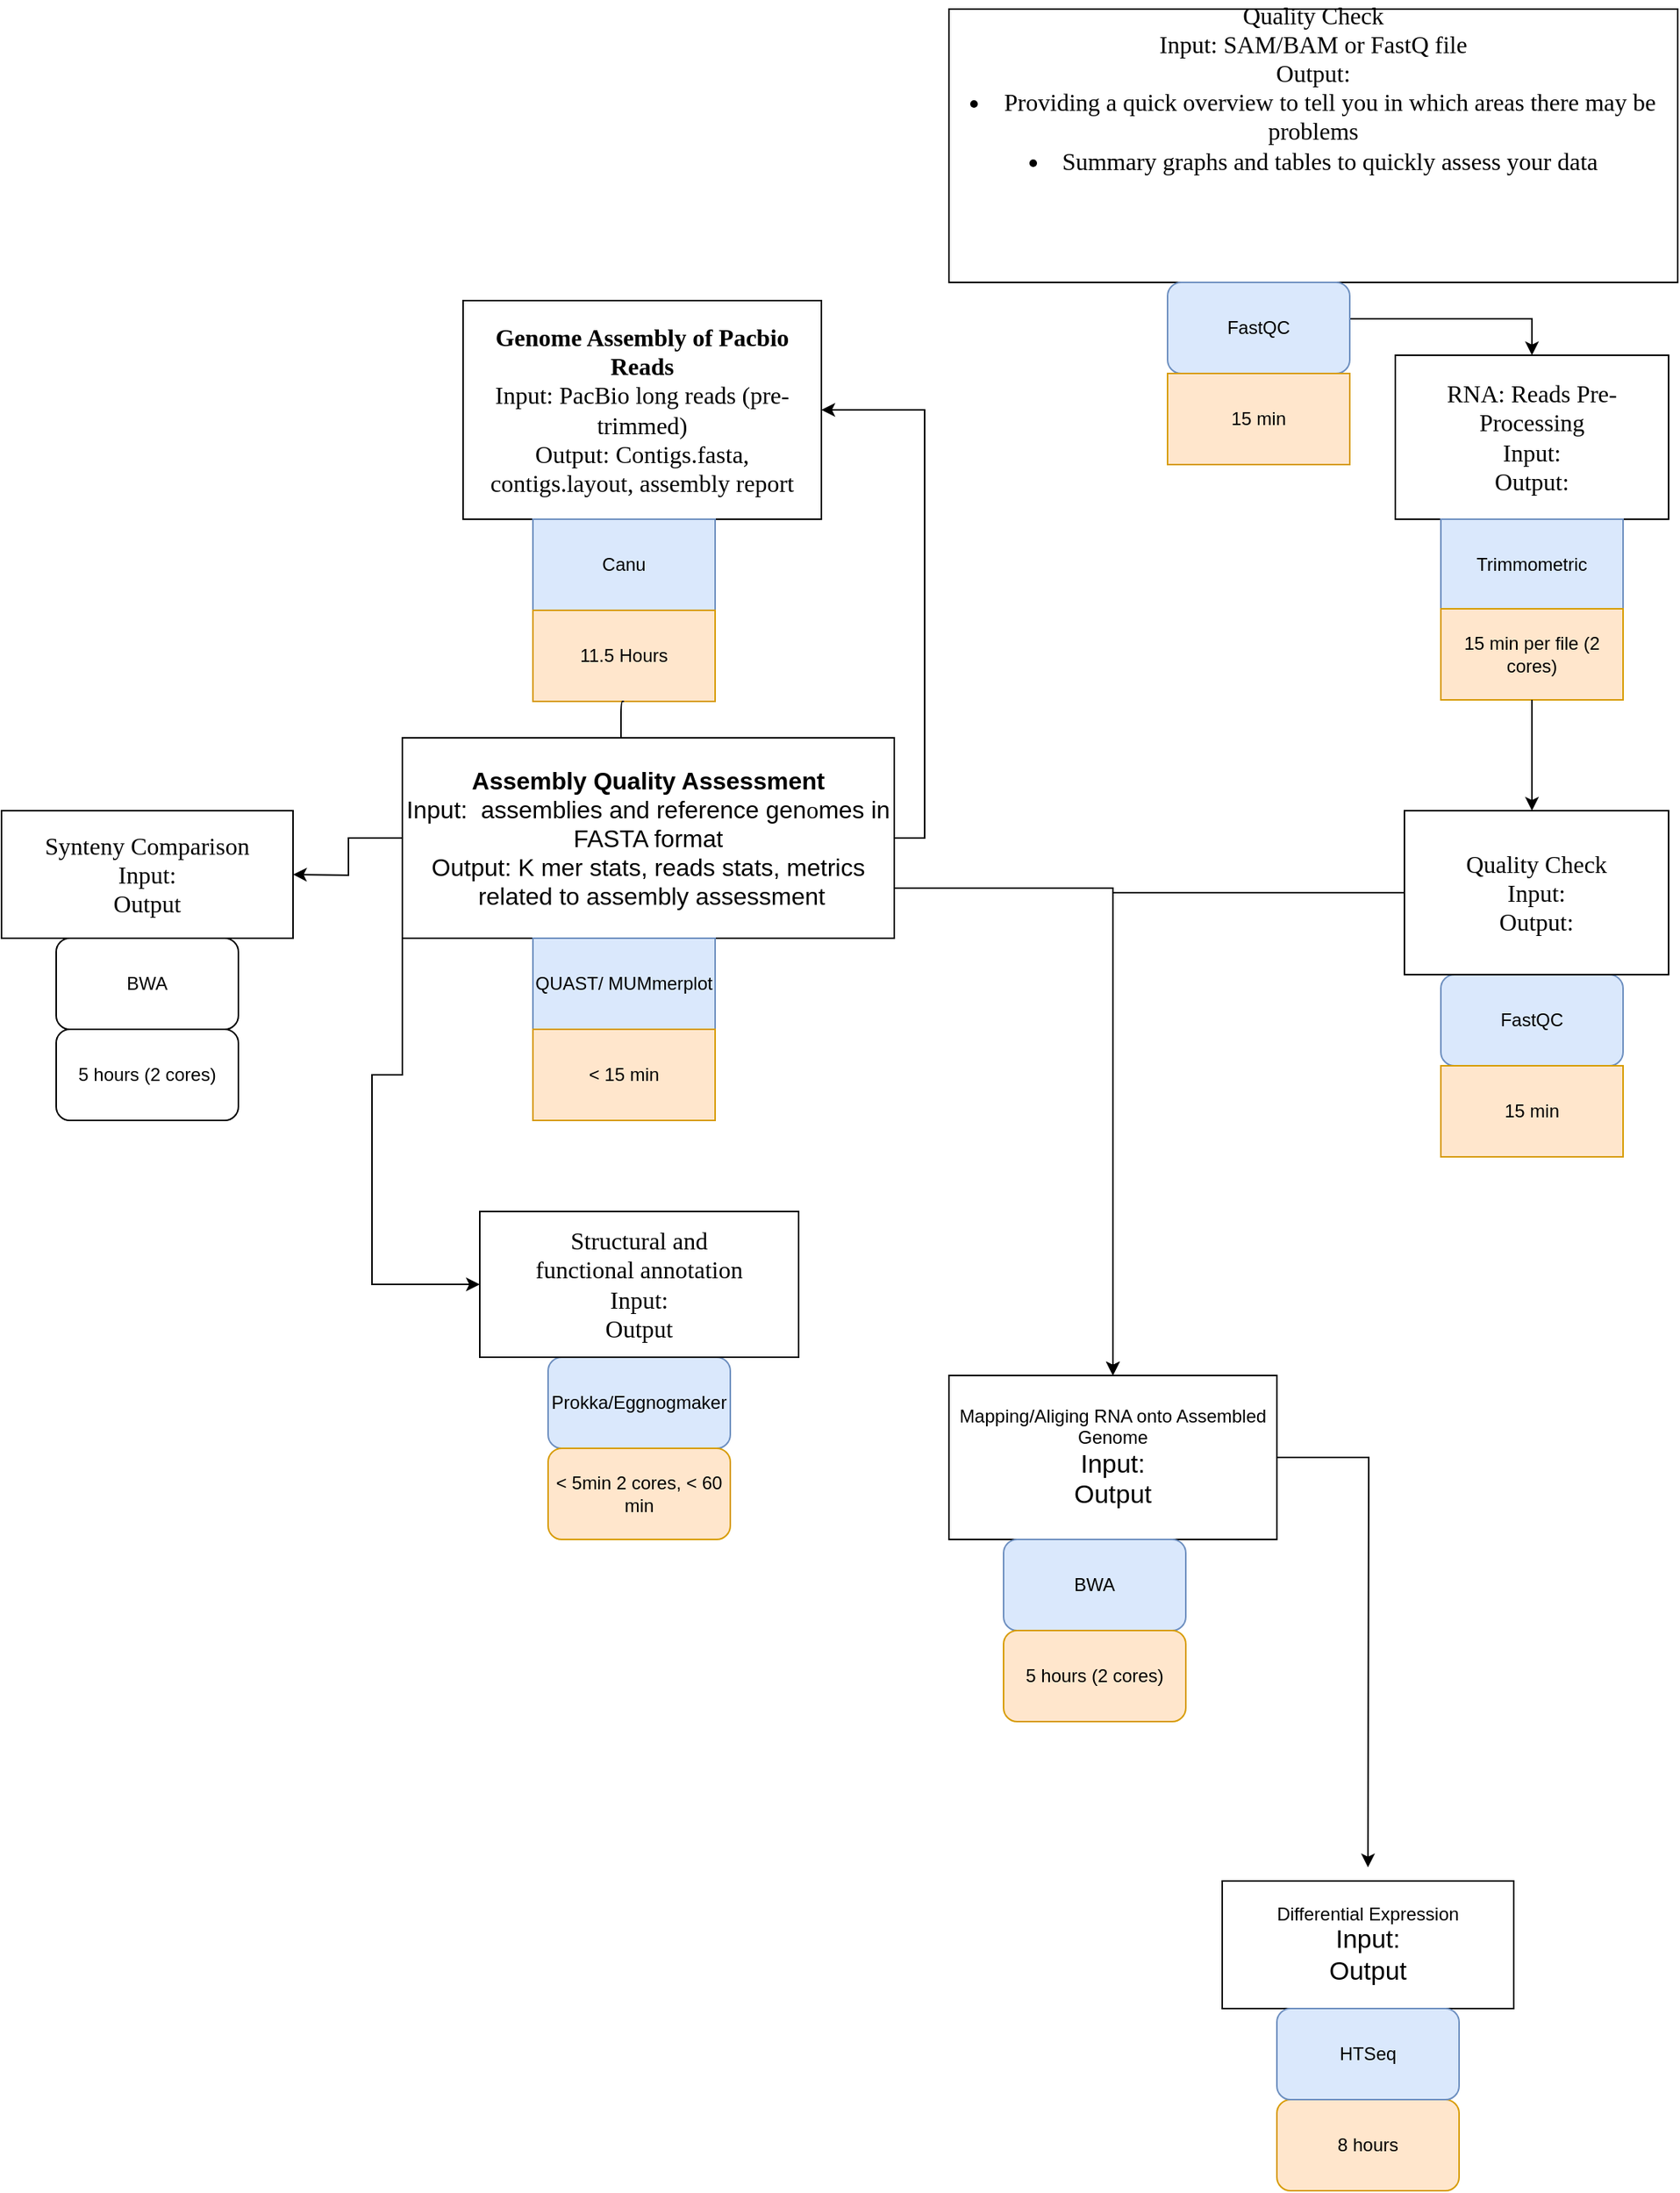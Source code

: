 <mxfile version="15.2.7" type="github">
  <diagram name="Page-1" id="edf60f1a-56cd-e834-aa8a-f176f3a09ee4">
    <mxGraphModel dx="2051" dy="1656" grid="1" gridSize="12" guides="1" tooltips="1" connect="1" arrows="1" fold="1" page="1" pageScale="1" pageWidth="1100" pageHeight="850" background="none" math="0" shadow="0">
      <root>
        <mxCell id="0" />
        <mxCell id="1" parent="0" />
        <mxCell id="r9l6ygumFsfBTqQ8MOW--1" value="&lt;div style=&quot;font-size: 16px&quot;&gt;&lt;b&gt;&lt;font style=&quot;font-size: 16px&quot;&gt;Genome Assembly of Pacbio Reads&lt;/font&gt;&lt;/b&gt;&lt;/div&gt;&lt;div style=&quot;font-size: 16px&quot;&gt;&lt;font style=&quot;font-size: 16px&quot;&gt;Input: PacBio long reads (pre-trimmed)&lt;br style=&quot;font-size: 16px&quot;&gt;&lt;/font&gt;&lt;/div&gt;&lt;div style=&quot;font-size: 16px&quot;&gt;&lt;font style=&quot;font-size: 16px&quot;&gt;Output: Contigs.fasta, contigs.layout, assembly report&lt;br style=&quot;font-size: 16px&quot;&gt;&lt;/font&gt;&lt;/div&gt;" style="rounded=0;whiteSpace=wrap;html=1;fontSize=16;fontFamily=Times New Roman;" vertex="1" parent="1">
          <mxGeometry x="136" y="192" width="236" height="144" as="geometry" />
        </mxCell>
        <mxCell id="r9l6ygumFsfBTqQ8MOW--2" value="Canu" style="rounded=0;whiteSpace=wrap;html=1;fillColor=#dae8fc;strokeColor=#6c8ebf;" vertex="1" parent="1">
          <mxGeometry x="182" y="336" width="120" height="60" as="geometry" />
        </mxCell>
        <mxCell id="r9l6ygumFsfBTqQ8MOW--3" value="11.5 Hours" style="rounded=0;whiteSpace=wrap;html=1;fillColor=#ffe6cc;strokeColor=#d79b00;" vertex="1" parent="1">
          <mxGeometry x="182" y="396" width="120" height="60" as="geometry" />
        </mxCell>
        <mxCell id="r9l6ygumFsfBTqQ8MOW--4" value="&lt;div style=&quot;font-size: 16px;&quot;&gt;RNA: Reads Pre-Processing&lt;/div&gt;&lt;div style=&quot;font-size: 16px;&quot;&gt;Input:&lt;/div&gt;&lt;div style=&quot;font-size: 16px;&quot;&gt;Output:&lt;br style=&quot;font-size: 16px;&quot;&gt;&lt;/div&gt;" style="rounded=0;whiteSpace=wrap;html=1;fontSize=16;fontFamily=Times New Roman;" vertex="1" parent="1">
          <mxGeometry x="750" y="228" width="180" height="108" as="geometry" />
        </mxCell>
        <mxCell id="r9l6ygumFsfBTqQ8MOW--5" value="Trimmometric" style="rounded=0;whiteSpace=wrap;html=1;fillColor=#dae8fc;strokeColor=#6c8ebf;" vertex="1" parent="1">
          <mxGeometry x="780" y="336" width="120" height="60" as="geometry" />
        </mxCell>
        <mxCell id="r9l6ygumFsfBTqQ8MOW--6" value="15 min per file (2 cores)" style="rounded=0;whiteSpace=wrap;html=1;fillColor=#ffe6cc;strokeColor=#d79b00;" vertex="1" parent="1">
          <mxGeometry x="780" y="395" width="120" height="60" as="geometry" />
        </mxCell>
        <mxCell id="r9l6ygumFsfBTqQ8MOW--11" value="" style="endArrow=classic;html=1;exitX=0.5;exitY=1;exitDx=0;exitDy=0;" edge="1" parent="1" source="r9l6ygumFsfBTqQ8MOW--3">
          <mxGeometry width="50" height="50" relative="1" as="geometry">
            <mxPoint x="240" y="480" as="sourcePoint" />
            <mxPoint x="240" y="528" as="targetPoint" />
            <Array as="points">
              <mxPoint x="240" y="456" />
            </Array>
          </mxGeometry>
        </mxCell>
        <mxCell id="r9l6ygumFsfBTqQ8MOW--13" value="" style="endArrow=classic;html=1;exitX=0.5;exitY=1;exitDx=0;exitDy=0;" edge="1" parent="1" source="r9l6ygumFsfBTqQ8MOW--6">
          <mxGeometry width="50" height="50" relative="1" as="geometry">
            <mxPoint x="768" y="554" as="sourcePoint" />
            <mxPoint x="840" y="528" as="targetPoint" />
          </mxGeometry>
        </mxCell>
        <mxCell id="r9l6ygumFsfBTqQ8MOW--17" style="edgeStyle=orthogonalEdgeStyle;rounded=0;orthogonalLoop=1;jettySize=auto;html=1;exitX=1;exitY=0.5;exitDx=0;exitDy=0;entryX=1;entryY=0.5;entryDx=0;entryDy=0;" edge="1" parent="1" source="r9l6ygumFsfBTqQ8MOW--14" target="r9l6ygumFsfBTqQ8MOW--1">
          <mxGeometry relative="1" as="geometry" />
        </mxCell>
        <mxCell id="r9l6ygumFsfBTqQ8MOW--23" style="edgeStyle=orthogonalEdgeStyle;rounded=0;orthogonalLoop=1;jettySize=auto;html=1;exitX=0;exitY=0.5;exitDx=0;exitDy=0;" edge="1" parent="1" source="r9l6ygumFsfBTqQ8MOW--14">
          <mxGeometry relative="1" as="geometry">
            <mxPoint x="24" y="570" as="targetPoint" />
          </mxGeometry>
        </mxCell>
        <mxCell id="r9l6ygumFsfBTqQ8MOW--40" style="edgeStyle=orthogonalEdgeStyle;rounded=0;orthogonalLoop=1;jettySize=auto;html=1;exitX=1;exitY=0.75;exitDx=0;exitDy=0;entryX=0.5;entryY=0;entryDx=0;entryDy=0;" edge="1" parent="1" source="r9l6ygumFsfBTqQ8MOW--14" target="r9l6ygumFsfBTqQ8MOW--42">
          <mxGeometry relative="1" as="geometry">
            <mxPoint x="528" y="948" as="targetPoint" />
          </mxGeometry>
        </mxCell>
        <mxCell id="r9l6ygumFsfBTqQ8MOW--66" style="edgeStyle=orthogonalEdgeStyle;rounded=0;orthogonalLoop=1;jettySize=auto;html=1;exitX=0;exitY=1;exitDx=0;exitDy=0;entryX=0;entryY=0.5;entryDx=0;entryDy=0;fontFamily=Times New Roman;fontSize=16;" edge="1" parent="1" source="r9l6ygumFsfBTqQ8MOW--14" target="r9l6ygumFsfBTqQ8MOW--20">
          <mxGeometry relative="1" as="geometry" />
        </mxCell>
        <mxCell id="r9l6ygumFsfBTqQ8MOW--14" value="&lt;div style=&quot;font-size: 16px&quot;&gt;&lt;b&gt;&lt;font style=&quot;font-size: 16px&quot;&gt;Assembly Quality Assessment&lt;/font&gt;&lt;/b&gt;&lt;div&gt;&lt;font style=&quot;font-size: 16px&quot;&gt;Input:&amp;nbsp; &lt;/font&gt;&lt;font style=&quot;font-size: 16px&quot;&gt;assemblies and reference gen&lt;font style=&quot;font-size: 16px&quot; face=&quot;Times New Roman&quot;&gt;o&lt;/font&gt;mes in FASTA format&lt;/font&gt;&lt;/div&gt;&lt;font style=&quot;font-size: 16px&quot;&gt;Output: K mer stats, reads stats, metrics&lt;br&gt;&lt;/font&gt;&lt;/div&gt;&lt;font style=&quot;font-size: 16px&quot;&gt;&amp;nbsp;related to assembly assessment&lt;/font&gt;" style="rounded=0;whiteSpace=wrap;html=1;" vertex="1" parent="1">
          <mxGeometry x="96" y="480" width="324" height="132" as="geometry" />
        </mxCell>
        <mxCell id="r9l6ygumFsfBTqQ8MOW--15" value="QUAST/ MUMmerplot" style="rounded=0;whiteSpace=wrap;html=1;fillColor=#dae8fc;strokeColor=#6c8ebf;" vertex="1" parent="1">
          <mxGeometry x="182" y="612" width="120" height="60" as="geometry" />
        </mxCell>
        <mxCell id="r9l6ygumFsfBTqQ8MOW--16" value="&amp;lt; 15 min " style="rounded=0;whiteSpace=wrap;html=1;fillColor=#ffe6cc;strokeColor=#d79b00;" vertex="1" parent="1">
          <mxGeometry x="182" y="672" width="120" height="60" as="geometry" />
        </mxCell>
        <mxCell id="r9l6ygumFsfBTqQ8MOW--21" value="Prokka/Eggnogmaker" style="rounded=1;whiteSpace=wrap;html=1;fillColor=#dae8fc;strokeColor=#6c8ebf;" vertex="1" parent="1">
          <mxGeometry x="192" y="888" width="120" height="60" as="geometry" />
        </mxCell>
        <mxCell id="r9l6ygumFsfBTqQ8MOW--22" value="&amp;lt; 5min 2 cores, &amp;lt; 60 min" style="rounded=1;whiteSpace=wrap;html=1;fillColor=#ffe6cc;strokeColor=#d79b00;" vertex="1" parent="1">
          <mxGeometry x="192" y="948" width="120" height="60" as="geometry" />
        </mxCell>
        <mxCell id="r9l6ygumFsfBTqQ8MOW--26" value="&lt;div style=&quot;font-size: 16px;&quot;&gt;Synteny Comparison&lt;br style=&quot;font-size: 16px;&quot;&gt;&lt;div style=&quot;font-size: 16px;&quot;&gt;&lt;font style=&quot;font-size: 16px;&quot;&gt;Input: &lt;br style=&quot;font-size: 16px;&quot;&gt;&lt;/font&gt;&lt;/div&gt;&lt;font style=&quot;font-size: 16px;&quot;&gt;Output&lt;/font&gt;&lt;/div&gt;" style="rounded=0;whiteSpace=wrap;html=1;fontFamily=Times New Roman;fontSize=16;" vertex="1" parent="1">
          <mxGeometry x="-168" y="528" width="192" height="84" as="geometry" />
        </mxCell>
        <mxCell id="r9l6ygumFsfBTqQ8MOW--29" value="BWA" style="rounded=1;whiteSpace=wrap;html=1;" vertex="1" parent="1">
          <mxGeometry x="-132" y="612" width="120" height="60" as="geometry" />
        </mxCell>
        <mxCell id="r9l6ygumFsfBTqQ8MOW--30" value="5 hours (2 cores)" style="rounded=1;whiteSpace=wrap;html=1;" vertex="1" parent="1">
          <mxGeometry x="-132" y="672" width="120" height="60" as="geometry" />
        </mxCell>
        <mxCell id="r9l6ygumFsfBTqQ8MOW--36" style="edgeStyle=orthogonalEdgeStyle;rounded=0;orthogonalLoop=1;jettySize=auto;html=1;entryX=0.5;entryY=0;entryDx=0;entryDy=0;" edge="1" parent="1" source="r9l6ygumFsfBTqQ8MOW--33" target="r9l6ygumFsfBTqQ8MOW--4">
          <mxGeometry relative="1" as="geometry" />
        </mxCell>
        <mxCell id="r9l6ygumFsfBTqQ8MOW--33" value="Quality Check&lt;br style=&quot;font-size: 16px&quot;&gt;&lt;div style=&quot;font-size: 16px&quot;&gt;Input: SAM/BAM or FastQ file&lt;br&gt;&lt;/div&gt;&lt;div style=&quot;font-size: 16px&quot;&gt;Output: &lt;br&gt;&lt;li&gt;Providing a quick overview to tell you in which areas there may be problems&lt;/li&gt;&lt;li&gt;Summary graphs and tables to quickly assess your data&lt;/li&gt;&lt;br&gt;&lt;br&gt;	&lt;br&gt;&lt;br&gt;	&lt;/div&gt;" style="rounded=0;whiteSpace=wrap;html=1;fontSize=16;fontFamily=Times New Roman;" vertex="1" parent="1">
          <mxGeometry x="456" width="480" height="180" as="geometry" />
        </mxCell>
        <mxCell id="r9l6ygumFsfBTqQ8MOW--34" value="FastQC" style="rounded=1;whiteSpace=wrap;html=1;fillColor=#dae8fc;strokeColor=#6c8ebf;" vertex="1" parent="1">
          <mxGeometry x="600" y="180" width="120" height="60" as="geometry" />
        </mxCell>
        <mxCell id="r9l6ygumFsfBTqQ8MOW--35" value="15 min" style="rounded=0;whiteSpace=wrap;html=1;fillColor=#ffe6cc;strokeColor=#d79b00;" vertex="1" parent="1">
          <mxGeometry x="600" y="240" width="120" height="60" as="geometry" />
        </mxCell>
        <mxCell id="r9l6ygumFsfBTqQ8MOW--37" value="FastQC" style="rounded=1;whiteSpace=wrap;html=1;fillColor=#dae8fc;strokeColor=#6c8ebf;" vertex="1" parent="1">
          <mxGeometry x="780" y="636" width="120" height="60" as="geometry" />
        </mxCell>
        <mxCell id="r9l6ygumFsfBTqQ8MOW--38" value="15 min" style="rounded=0;whiteSpace=wrap;html=1;fillColor=#ffe6cc;strokeColor=#d79b00;" vertex="1" parent="1">
          <mxGeometry x="780" y="696" width="120" height="60" as="geometry" />
        </mxCell>
        <mxCell id="r9l6ygumFsfBTqQ8MOW--41" style="edgeStyle=orthogonalEdgeStyle;rounded=0;orthogonalLoop=1;jettySize=auto;html=1;exitX=0;exitY=0.5;exitDx=0;exitDy=0;" edge="1" parent="1" source="r9l6ygumFsfBTqQ8MOW--39" target="r9l6ygumFsfBTqQ8MOW--42">
          <mxGeometry relative="1" as="geometry">
            <mxPoint x="588" y="948" as="targetPoint" />
          </mxGeometry>
        </mxCell>
        <mxCell id="r9l6ygumFsfBTqQ8MOW--39" value="Quality Check&lt;br style=&quot;font-size: 16px;&quot;&gt;&lt;div style=&quot;font-size: 16px;&quot;&gt;Input:&lt;/div&gt;&lt;div style=&quot;font-size: 16px;&quot;&gt;Output:&lt;br style=&quot;font-size: 16px;&quot;&gt;&lt;/div&gt;" style="rounded=0;whiteSpace=wrap;html=1;fontFamily=Times New Roman;fontSize=16;" vertex="1" parent="1">
          <mxGeometry x="756" y="528" width="174" height="108" as="geometry" />
        </mxCell>
        <mxCell id="r9l6ygumFsfBTqQ8MOW--45" style="edgeStyle=orthogonalEdgeStyle;rounded=0;orthogonalLoop=1;jettySize=auto;html=1;exitX=1;exitY=0.5;exitDx=0;exitDy=0;" edge="1" parent="1" source="r9l6ygumFsfBTqQ8MOW--42">
          <mxGeometry relative="1" as="geometry">
            <mxPoint x="732" y="1224.0" as="targetPoint" />
          </mxGeometry>
        </mxCell>
        <mxCell id="r9l6ygumFsfBTqQ8MOW--42" value="&lt;div&gt;Mapping/Aliging RNA onto Assembled Genome&lt;/div&gt;&lt;div&gt;&lt;div&gt;&lt;font style=&quot;font-size: 17px&quot;&gt;Input: &lt;br&gt;&lt;/font&gt;&lt;/div&gt;&lt;font style=&quot;font-size: 17px&quot;&gt;Output&lt;/font&gt;&lt;/div&gt;" style="rounded=0;whiteSpace=wrap;html=1;" vertex="1" parent="1">
          <mxGeometry x="456" y="900" width="216" height="108" as="geometry" />
        </mxCell>
        <mxCell id="r9l6ygumFsfBTqQ8MOW--43" value="BWA" style="rounded=1;whiteSpace=wrap;html=1;fillColor=#dae8fc;strokeColor=#6c8ebf;" vertex="1" parent="1">
          <mxGeometry x="492" y="1008" width="120" height="60" as="geometry" />
        </mxCell>
        <mxCell id="r9l6ygumFsfBTqQ8MOW--44" value="5 hours (2 cores)" style="rounded=1;whiteSpace=wrap;html=1;fillColor=#ffe6cc;strokeColor=#d79b00;" vertex="1" parent="1">
          <mxGeometry x="492" y="1068" width="120" height="60" as="geometry" />
        </mxCell>
        <mxCell id="r9l6ygumFsfBTqQ8MOW--46" value="&lt;div&gt;Differential Expression&lt;br&gt;&lt;div&gt;&lt;font style=&quot;font-size: 17px&quot;&gt;Input: &lt;br&gt;&lt;/font&gt;&lt;/div&gt;&lt;font style=&quot;font-size: 17px&quot;&gt;Output&lt;/font&gt;&lt;/div&gt;" style="rounded=0;whiteSpace=wrap;html=1;" vertex="1" parent="1">
          <mxGeometry x="636" y="1233" width="192" height="84" as="geometry" />
        </mxCell>
        <mxCell id="r9l6ygumFsfBTqQ8MOW--48" value="8 hours" style="rounded=1;whiteSpace=wrap;html=1;fillColor=#ffe6cc;strokeColor=#d79b00;" vertex="1" parent="1">
          <mxGeometry x="672" y="1377" width="120" height="60" as="geometry" />
        </mxCell>
        <mxCell id="r9l6ygumFsfBTqQ8MOW--49" value="HTSeq" style="rounded=1;whiteSpace=wrap;html=1;fillColor=#dae8fc;strokeColor=#6c8ebf;" vertex="1" parent="1">
          <mxGeometry x="672" y="1317" width="120" height="60" as="geometry" />
        </mxCell>
        <mxCell id="r9l6ygumFsfBTqQ8MOW--20" value="&lt;div style=&quot;font-size: 16px&quot;&gt;&lt;font face=&quot;Times New Roman&quot;&gt;&lt;br style=&quot;font-size: 16px&quot;&gt;&lt;br style=&quot;font-size: 16px&quot;&gt;&lt;br style=&quot;font-size: 16px&quot;&gt;&lt;br style=&quot;font-size: 16px&quot;&gt;&lt;br style=&quot;font-size: 16px&quot;&gt;&amp;nbsp;&lt;br style=&quot;font-size: 16px&quot;&gt;&lt;br style=&quot;font-size: 16px&quot;&gt;&lt;br style=&quot;font-size: 16px&quot;&gt;&lt;br style=&quot;font-size: 16px&quot;&gt;&lt;br style=&quot;font-size: 16px&quot;&gt;&lt;br style=&quot;font-size: 16px&quot;&gt;&lt;br style=&quot;font-size: 16px&quot;&gt;&lt;br style=&quot;font-size: 16px&quot;&gt;&lt;br style=&quot;font-size: 16px&quot;&gt;&lt;br style=&quot;font-size: 16px&quot;&gt;&lt;br style=&quot;font-size: 16px&quot;&gt;&lt;br style=&quot;font-size: 16px&quot;&gt;&lt;span style=&quot;font-size: 16px&quot;&gt;Structural and&lt;br style=&quot;font-size: 16px&quot;&gt;functional annotation&lt;/span&gt;&lt;/font&gt;&lt;/div&gt;&lt;div style=&quot;font-size: 16px&quot;&gt;&lt;div style=&quot;font-size: 16px&quot;&gt;&lt;font style=&quot;font-size: 16px&quot; face=&quot;Times New Roman&quot;&gt;Input: &lt;br style=&quot;font-size: 16px&quot;&gt;&lt;/font&gt;&lt;/div&gt;&lt;font style=&quot;font-size: 16px&quot; face=&quot;Times New Roman&quot;&gt;Output&lt;/font&gt;&lt;font face=&quot;Times New Roman&quot;&gt;&lt;span style=&quot;font-size: 16px&quot;&gt;&lt;/span&gt;&lt;/font&gt;&lt;/div&gt;&lt;div style=&quot;font-size: 16px&quot;&gt;&lt;font face=&quot;Times New Roman&quot;&gt;&lt;br style=&quot;font-size: 16px&quot;&gt;&lt;br style=&quot;font-size: 16px&quot;&gt;&lt;br style=&quot;font-size: 16px&quot;&gt;&lt;br style=&quot;font-size: 16px&quot;&gt;&lt;br style=&quot;font-size: 16px&quot;&gt;&lt;br style=&quot;font-size: 16px&quot;&gt;&lt;br style=&quot;font-size: 16px&quot;&gt;&lt;br style=&quot;font-size: 16px&quot;&gt;&lt;br style=&quot;font-size: 16px&quot;&gt;&lt;br style=&quot;font-size: 16px&quot;&gt;&lt;br style=&quot;font-size: 16px&quot;&gt;&lt;br style=&quot;font-size: 16px&quot;&gt;&lt;br style=&quot;font-size: 16px&quot;&gt;&lt;br style=&quot;font-size: 16px&quot;&gt;&lt;br style=&quot;font-size: 16px&quot;&gt;&lt;br style=&quot;font-size: 16px&quot;&gt;&lt;br style=&quot;font-size: 16px&quot;&gt;&lt;/font&gt;&lt;/div&gt;" style="rounded=0;whiteSpace=wrap;html=1;fontSize=16;" vertex="1" parent="1">
          <mxGeometry x="147" y="792" width="210" height="96" as="geometry" />
        </mxCell>
      </root>
    </mxGraphModel>
  </diagram>
</mxfile>
